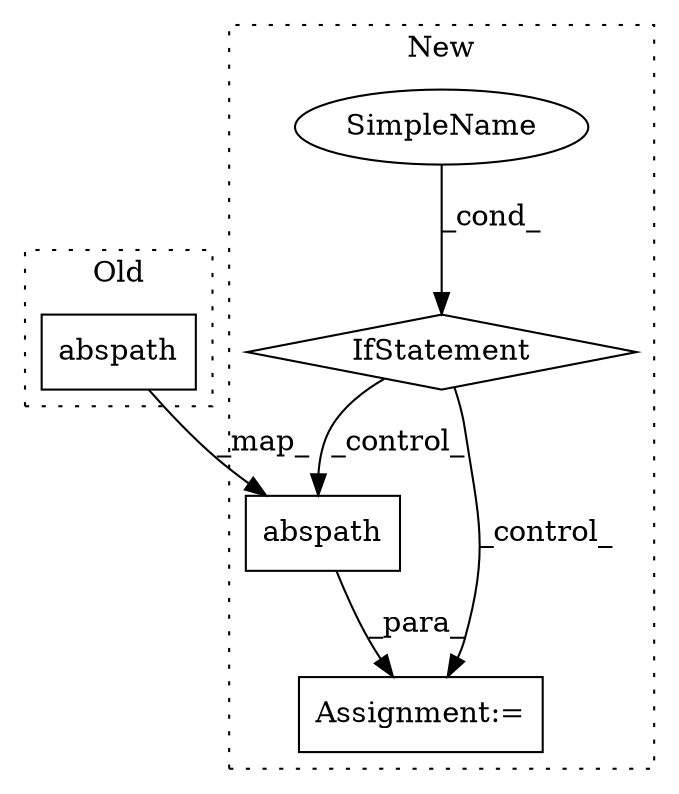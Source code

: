 digraph G {
subgraph cluster0 {
1 [label="abspath" a="32" s="762,773" l="8,1" shape="box"];
label = "Old";
style="dotted";
}
subgraph cluster1 {
2 [label="abspath" a="32" s="782,793" l="8,1" shape="box"];
3 [label="Assignment:=" a="7" s="773" l="1" shape="box"];
4 [label="IfStatement" a="25" s="735,758" l="4,2" shape="diamond"];
5 [label="SimpleName" a="42" s="" l="" shape="ellipse"];
label = "New";
style="dotted";
}
1 -> 2 [label="_map_"];
2 -> 3 [label="_para_"];
4 -> 3 [label="_control_"];
4 -> 2 [label="_control_"];
5 -> 4 [label="_cond_"];
}